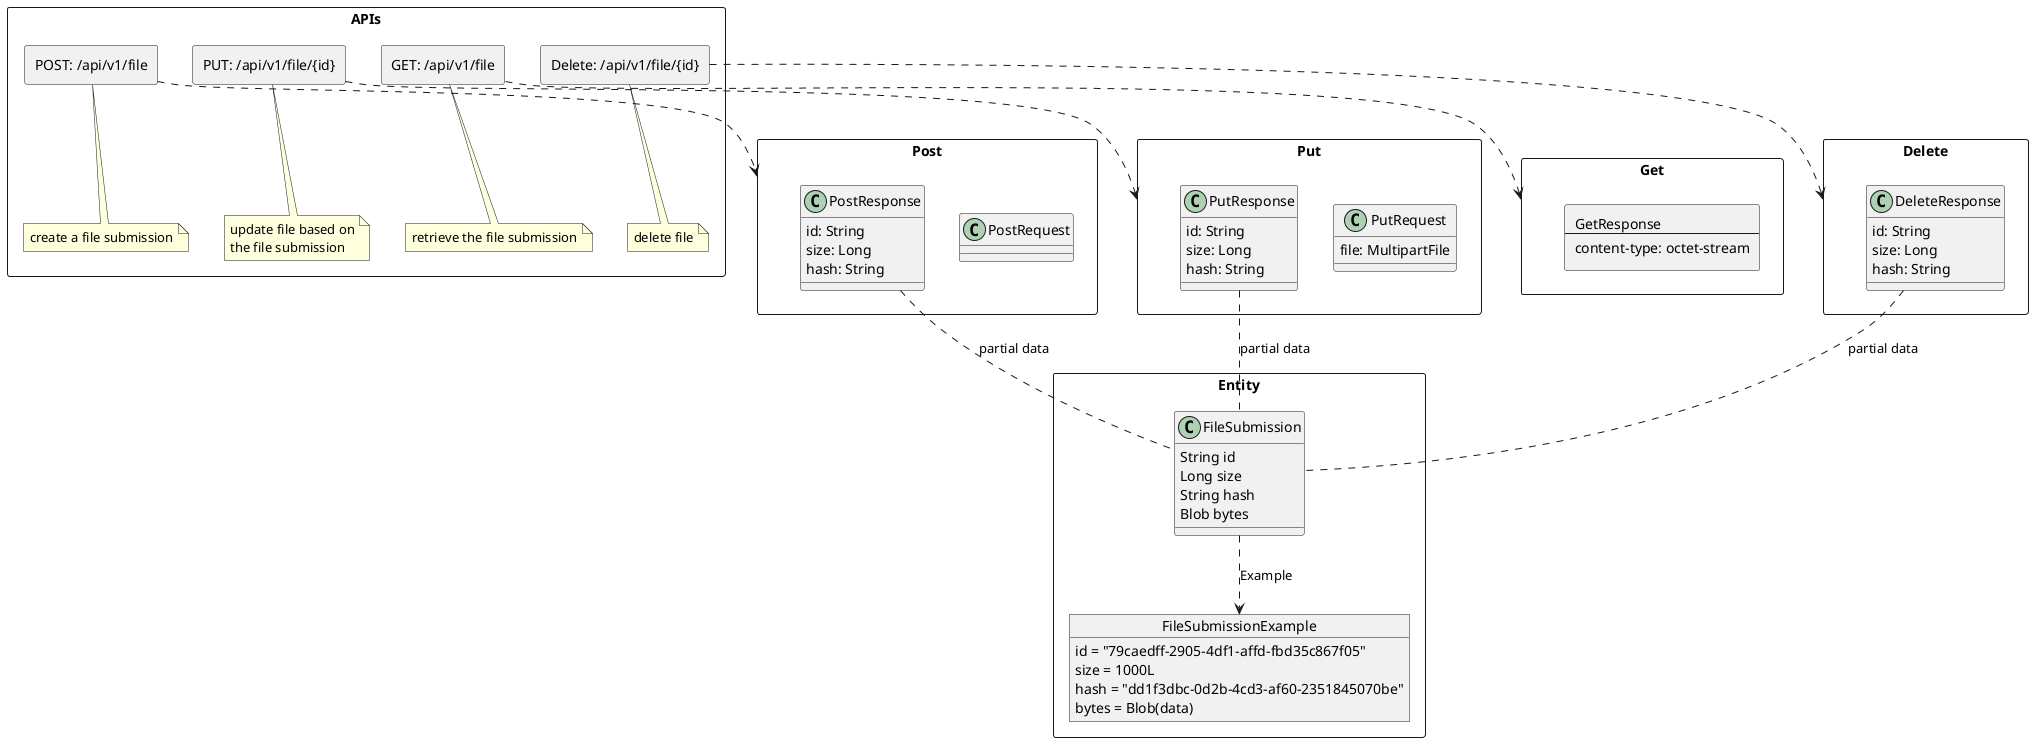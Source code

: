 @startuml
allow_mixing
rectangle APIs as apis{
    top to bottom direction
    agent "POST: /api/v1/file" as apis.post
    note bottom of apis.post
        create a file submission
    end note
    agent "PUT: /api/v1/file/{id}" as apis.put
    note bottom of apis.put
        update file based on
        the file submission
    end note
    agent "GET: /api/v1/file" as apis.get
    note bottom of apis.get
        retrieve the file submission
    end note
    agent "Delete: /api/v1/file/{id}" as apis.delete
    note bottom of apis.delete
        delete file
    end note
}

rectangle Entity{
    class FileSubmission {
        String id
        Long size
        String hash
        Blob bytes
    }

    object FileSubmissionExample {
        id = "79caedff-2905-4df1-affd-fbd35c867f05"
        size = 1000L
        hash = "dd1f3dbc-0d2b-4cd3-af60-2351845070be"
        bytes = Blob(data)
    }

    FileSubmission -[dashed]-> FileSubmissionExample : Example


}

rectangle Post as postRect{
    class PostRequest{}
    class PostResponse{
        id: String
        size: Long
        hash: String
    }
}

rectangle Put as putRect{
    class PutRequest{
        file: MultipartFile
    }
    class PutResponse {
        id: String
        size: Long
        hash: String
    }
}

PostResponse -[dashed]- FileSubmission : partial data
PutResponse -[dashed]- FileSubmission : partial data

rectangle Get as getRect{
    rectangle GetResponse[
        GetResponse
        ---
        content-type: octet-stream
    ]
}

rectangle Delete as deleteRect{
    class DeleteResponse {
        id: String
        size: Long
        hash: String
    }
}

DeleteResponse -[dashed]- FileSubmission : partial data

apis.post -[dashed]-> postRect
apis.put -[dashed]-> putRect
apis.get -[dashed]-> getRect
apis.delete -[dashed]-> deleteRect

@enduml